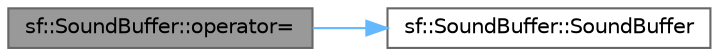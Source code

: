 digraph "sf::SoundBuffer::operator="
{
 // LATEX_PDF_SIZE
  bgcolor="transparent";
  edge [fontname=Helvetica,fontsize=10,labelfontname=Helvetica,labelfontsize=10];
  node [fontname=Helvetica,fontsize=10,shape=box,height=0.2,width=0.4];
  rankdir="LR";
  Node1 [id="Node000001",label="sf::SoundBuffer::operator=",height=0.2,width=0.4,color="gray40", fillcolor="grey60", style="filled", fontcolor="black",tooltip="Overload of assignment operator."];
  Node1 -> Node2 [id="edge1_Node000001_Node000002",color="steelblue1",style="solid",tooltip=" "];
  Node2 [id="Node000002",label="sf::SoundBuffer::SoundBuffer",height=0.2,width=0.4,color="grey40", fillcolor="white", style="filled",URL="$classsf_1_1_sound_buffer.html#a0cabfbfe19b831bf7d5c9592d92ef233",tooltip="Default constructor."];
}
